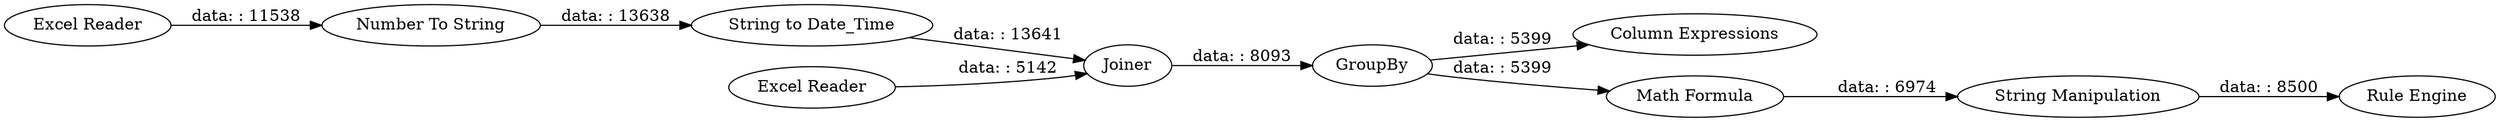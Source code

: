 digraph {
	"-7662948631637176219_46" [label="String Manipulation"]
	"-7662948631637176219_87" [label="Column Expressions"]
	"-7662948631637176219_151" [label="Rule Engine"]
	"-7662948631637176219_77" [label="Excel Reader"]
	"-7662948631637176219_82" [label=GroupBy]
	"-7662948631637176219_79" [label="String to Date_Time"]
	"-7662948631637176219_80" [label="Excel Reader"]
	"-7662948631637176219_81" [label=Joiner]
	"-7662948631637176219_78" [label="Number To String"]
	"-7662948631637176219_55" [label="Math Formula"]
	"-7662948631637176219_78" -> "-7662948631637176219_79" [label="data: : 13638"]
	"-7662948631637176219_55" -> "-7662948631637176219_46" [label="data: : 6974"]
	"-7662948631637176219_82" -> "-7662948631637176219_55" [label="data: : 5399"]
	"-7662948631637176219_82" -> "-7662948631637176219_87" [label="data: : 5399"]
	"-7662948631637176219_79" -> "-7662948631637176219_81" [label="data: : 13641"]
	"-7662948631637176219_80" -> "-7662948631637176219_81" [label="data: : 5142"]
	"-7662948631637176219_46" -> "-7662948631637176219_151" [label="data: : 8500"]
	"-7662948631637176219_81" -> "-7662948631637176219_82" [label="data: : 8093"]
	"-7662948631637176219_77" -> "-7662948631637176219_78" [label="data: : 11538"]
	rankdir=LR
}
